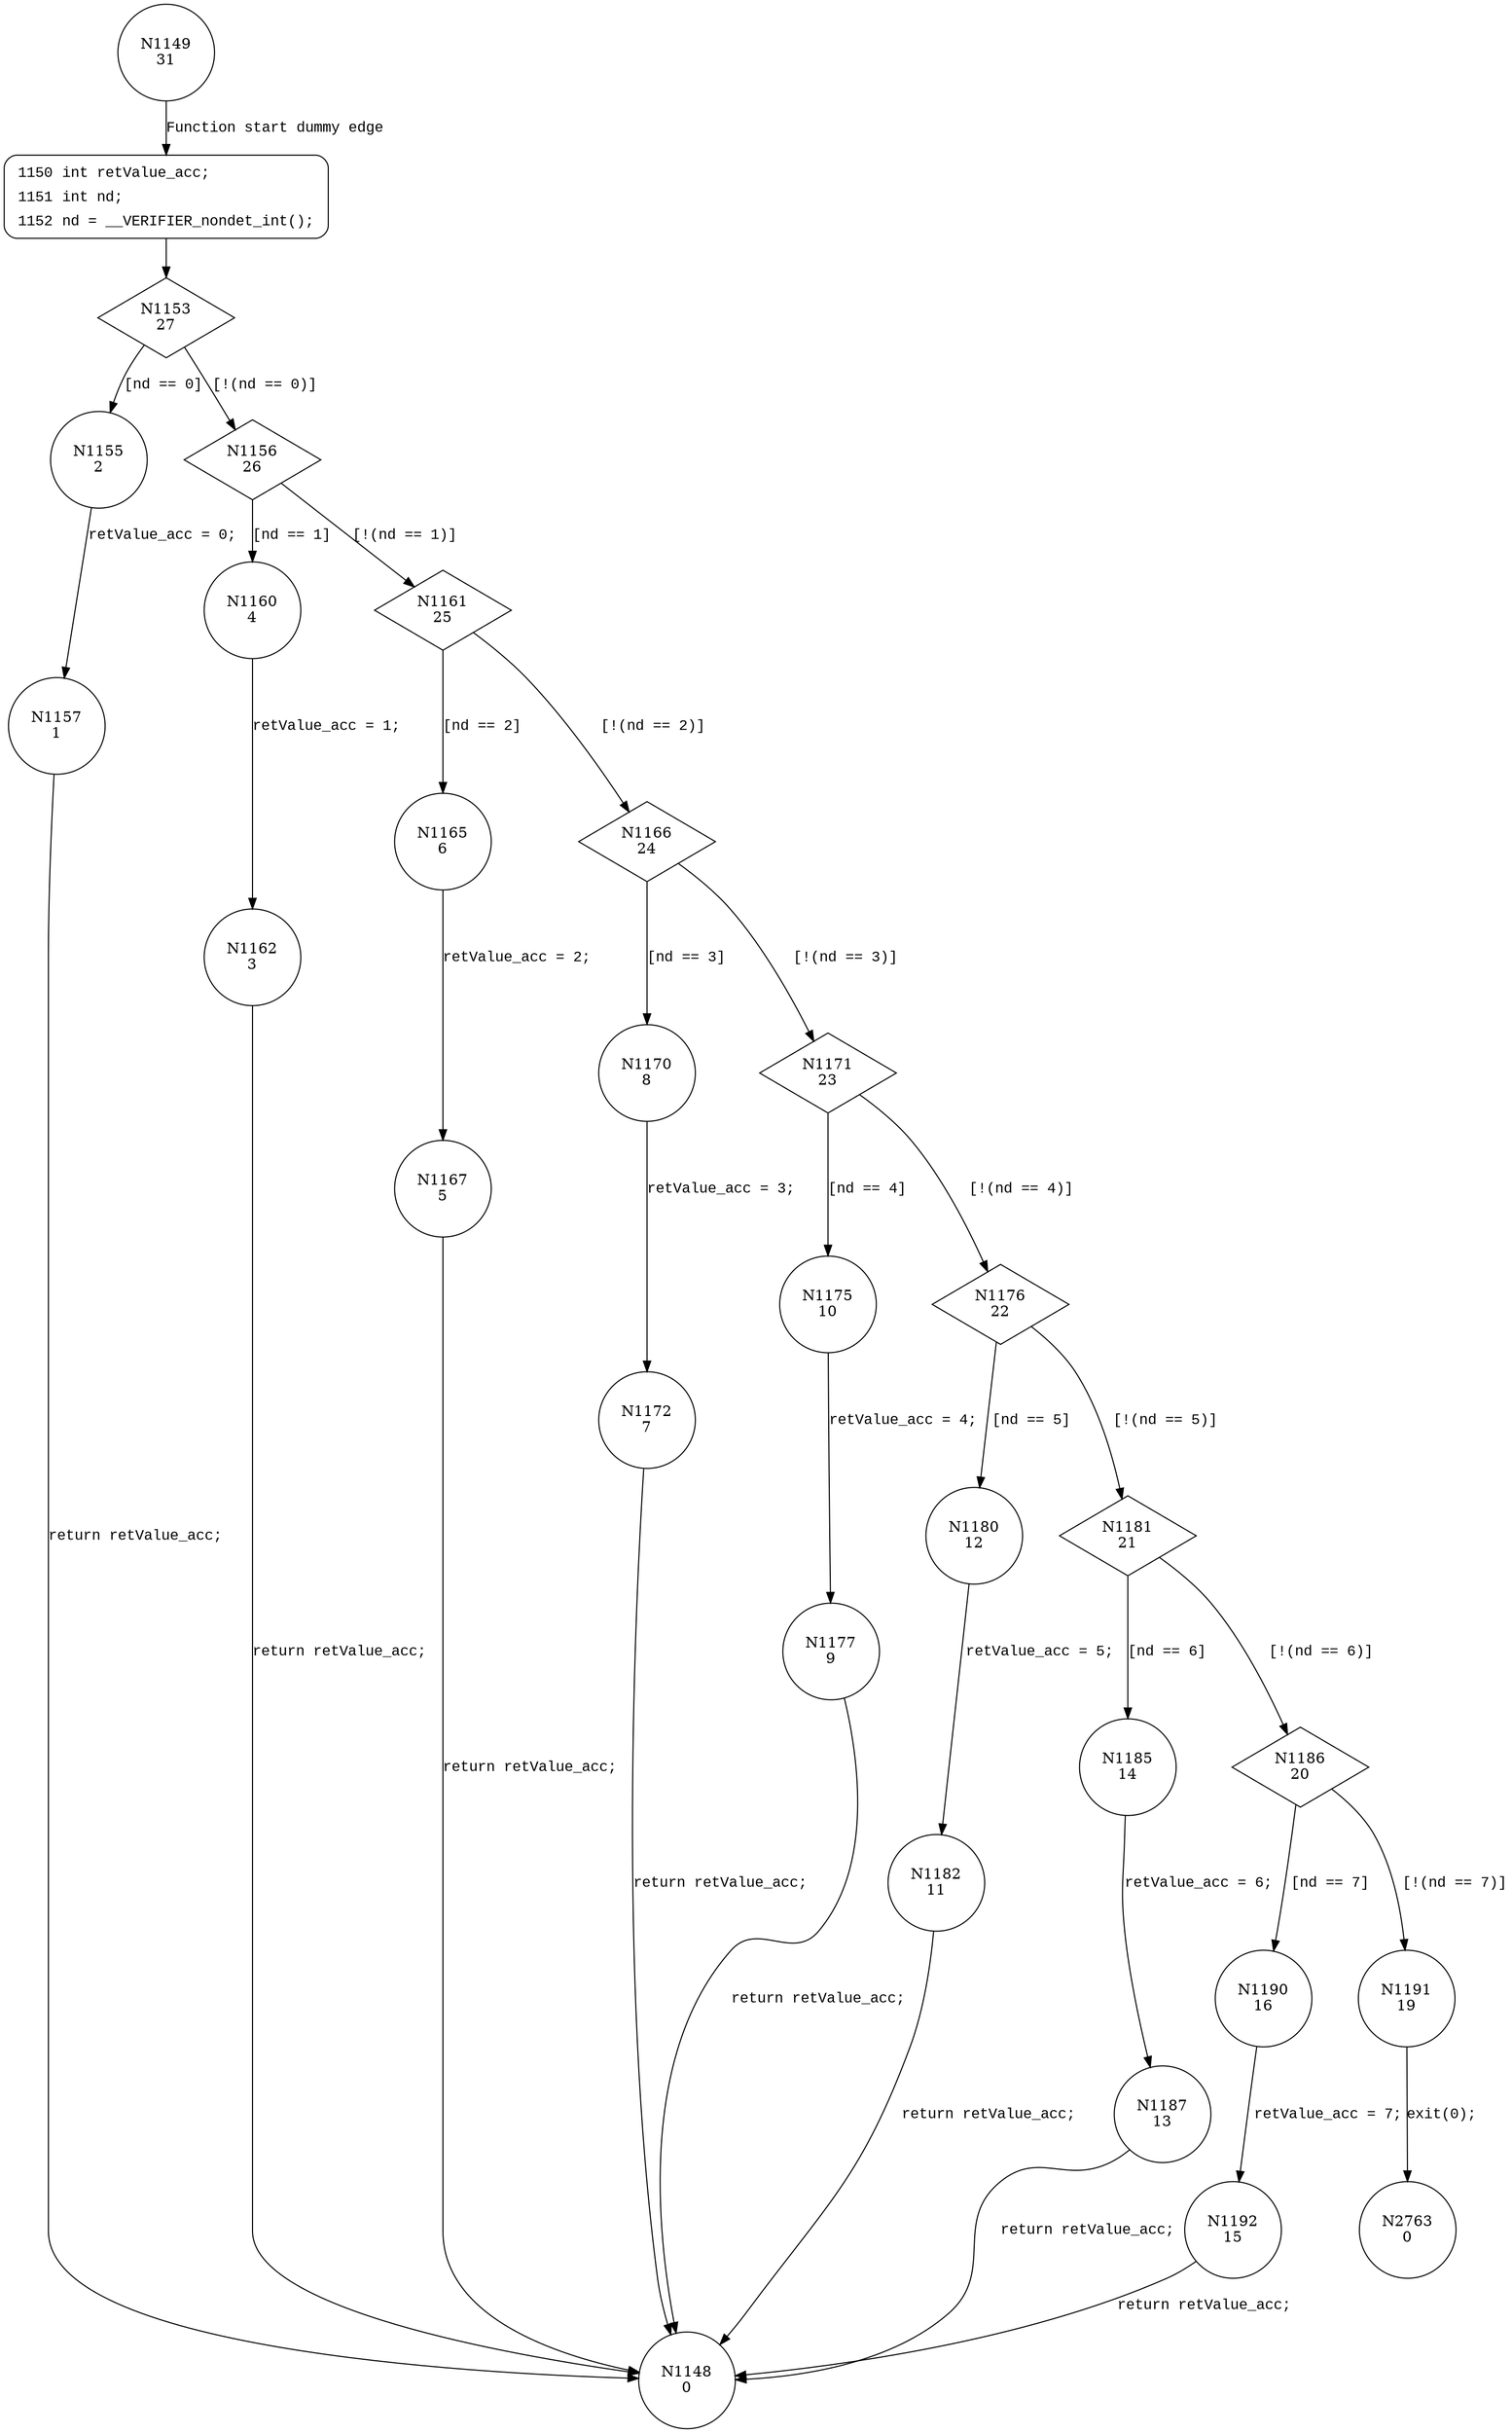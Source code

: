 digraph get_nondetMinMax07 {
1149 [shape="circle" label="N1149\n31"]
1150 [shape="circle" label="N1150\n30"]
1153 [shape="diamond" label="N1153\n27"]
1155 [shape="circle" label="N1155\n2"]
1156 [shape="diamond" label="N1156\n26"]
1160 [shape="circle" label="N1160\n4"]
1161 [shape="diamond" label="N1161\n25"]
1165 [shape="circle" label="N1165\n6"]
1166 [shape="diamond" label="N1166\n24"]
1170 [shape="circle" label="N1170\n8"]
1171 [shape="diamond" label="N1171\n23"]
1175 [shape="circle" label="N1175\n10"]
1176 [shape="diamond" label="N1176\n22"]
1180 [shape="circle" label="N1180\n12"]
1181 [shape="diamond" label="N1181\n21"]
1185 [shape="circle" label="N1185\n14"]
1186 [shape="diamond" label="N1186\n20"]
1190 [shape="circle" label="N1190\n16"]
1191 [shape="circle" label="N1191\n19"]
1192 [shape="circle" label="N1192\n15"]
1187 [shape="circle" label="N1187\n13"]
1182 [shape="circle" label="N1182\n11"]
1177 [shape="circle" label="N1177\n9"]
1172 [shape="circle" label="N1172\n7"]
1167 [shape="circle" label="N1167\n5"]
1162 [shape="circle" label="N1162\n3"]
1157 [shape="circle" label="N1157\n1"]
2763 [shape="circle" label="N2763\n0"]
1148 [shape="circle" label="N1148\n0"]
1150 [style="filled,bold" penwidth="1" fillcolor="white" fontname="Courier New" shape="Mrecord" label=<<table border="0" cellborder="0" cellpadding="3" bgcolor="white"><tr><td align="right">1150</td><td align="left">int retValue_acc;</td></tr><tr><td align="right">1151</td><td align="left">int nd;</td></tr><tr><td align="right">1152</td><td align="left">nd = __VERIFIER_nondet_int();</td></tr></table>>]
1150 -> 1153[label=""]
1149 -> 1150 [label="Function start dummy edge" fontname="Courier New"]
1153 -> 1155 [label="[nd == 0]" fontname="Courier New"]
1153 -> 1156 [label="[!(nd == 0)]" fontname="Courier New"]
1156 -> 1160 [label="[nd == 1]" fontname="Courier New"]
1156 -> 1161 [label="[!(nd == 1)]" fontname="Courier New"]
1161 -> 1165 [label="[nd == 2]" fontname="Courier New"]
1161 -> 1166 [label="[!(nd == 2)]" fontname="Courier New"]
1166 -> 1170 [label="[nd == 3]" fontname="Courier New"]
1166 -> 1171 [label="[!(nd == 3)]" fontname="Courier New"]
1171 -> 1175 [label="[nd == 4]" fontname="Courier New"]
1171 -> 1176 [label="[!(nd == 4)]" fontname="Courier New"]
1176 -> 1180 [label="[nd == 5]" fontname="Courier New"]
1176 -> 1181 [label="[!(nd == 5)]" fontname="Courier New"]
1181 -> 1185 [label="[nd == 6]" fontname="Courier New"]
1181 -> 1186 [label="[!(nd == 6)]" fontname="Courier New"]
1186 -> 1190 [label="[nd == 7]" fontname="Courier New"]
1186 -> 1191 [label="[!(nd == 7)]" fontname="Courier New"]
1190 -> 1192 [label="retValue_acc = 7;" fontname="Courier New"]
1185 -> 1187 [label="retValue_acc = 6;" fontname="Courier New"]
1180 -> 1182 [label="retValue_acc = 5;" fontname="Courier New"]
1175 -> 1177 [label="retValue_acc = 4;" fontname="Courier New"]
1170 -> 1172 [label="retValue_acc = 3;" fontname="Courier New"]
1165 -> 1167 [label="retValue_acc = 2;" fontname="Courier New"]
1160 -> 1162 [label="retValue_acc = 1;" fontname="Courier New"]
1155 -> 1157 [label="retValue_acc = 0;" fontname="Courier New"]
1191 -> 2763 [label="exit(0);" fontname="Courier New"]
1192 -> 1148 [label="return retValue_acc;" fontname="Courier New"]
1187 -> 1148 [label="return retValue_acc;" fontname="Courier New"]
1182 -> 1148 [label="return retValue_acc;" fontname="Courier New"]
1177 -> 1148 [label="return retValue_acc;" fontname="Courier New"]
1172 -> 1148 [label="return retValue_acc;" fontname="Courier New"]
1167 -> 1148 [label="return retValue_acc;" fontname="Courier New"]
1162 -> 1148 [label="return retValue_acc;" fontname="Courier New"]
1157 -> 1148 [label="return retValue_acc;" fontname="Courier New"]
}